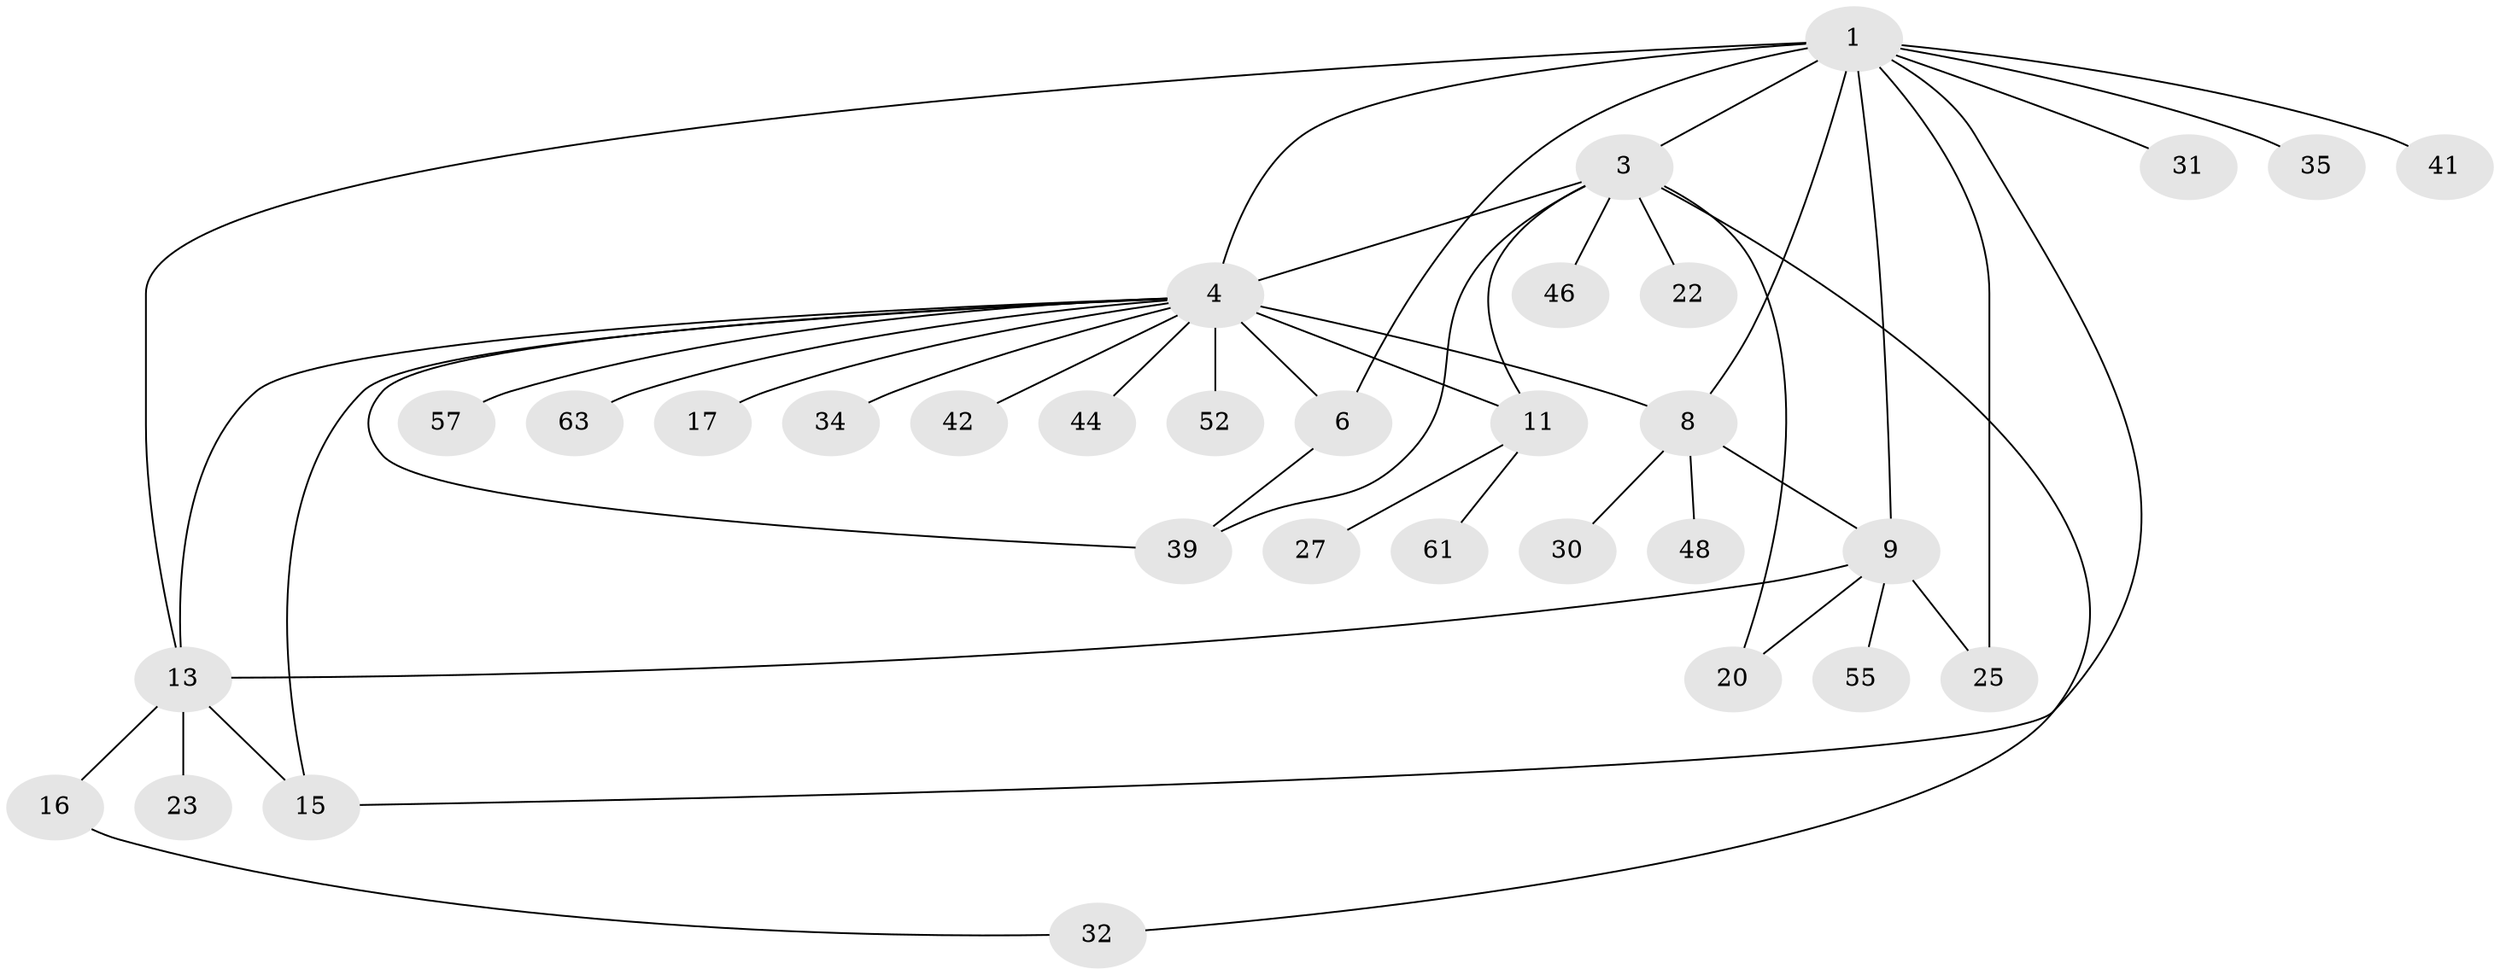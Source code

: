 // original degree distribution, {6: 0.046875, 7: 0.046875, 4: 0.078125, 10: 0.015625, 3: 0.140625, 9: 0.015625, 5: 0.015625, 1: 0.5, 8: 0.015625, 2: 0.125}
// Generated by graph-tools (version 1.1) at 2025/15/03/09/25 04:15:46]
// undirected, 32 vertices, 45 edges
graph export_dot {
graph [start="1"]
  node [color=gray90,style=filled];
  1 [super="+7+2"];
  3 [super="+21"];
  4 [super="+47+5+24+18"];
  6 [super="+28"];
  8;
  9 [super="+40"];
  11 [super="+26"];
  13 [super="+37+14+58+29+19"];
  15;
  16 [super="+43"];
  17;
  20 [super="+54+64"];
  22 [super="+36"];
  23;
  25 [super="+60+51"];
  27;
  30;
  31;
  32 [super="+50"];
  34;
  35;
  39 [super="+45"];
  41;
  42;
  44;
  46;
  48;
  52;
  55;
  57;
  61;
  63;
  1 -- 3 [weight=2];
  1 -- 25;
  1 -- 31;
  1 -- 41;
  1 -- 8;
  1 -- 6;
  1 -- 9;
  1 -- 35;
  1 -- 15;
  1 -- 4;
  1 -- 13;
  3 -- 11;
  3 -- 20;
  3 -- 22;
  3 -- 39;
  3 -- 46;
  3 -- 32;
  3 -- 4 [weight=2];
  4 -- 6 [weight=2];
  4 -- 8 [weight=2];
  4 -- 34;
  4 -- 39;
  4 -- 42;
  4 -- 11 [weight=2];
  4 -- 44;
  4 -- 13;
  4 -- 15;
  4 -- 17;
  4 -- 52;
  4 -- 57;
  4 -- 63;
  6 -- 39;
  8 -- 9;
  8 -- 30;
  8 -- 48;
  9 -- 20;
  9 -- 55;
  9 -- 25;
  9 -- 13;
  11 -- 61;
  11 -- 27;
  13 -- 15 [weight=2];
  13 -- 16;
  13 -- 23;
  16 -- 32;
}
